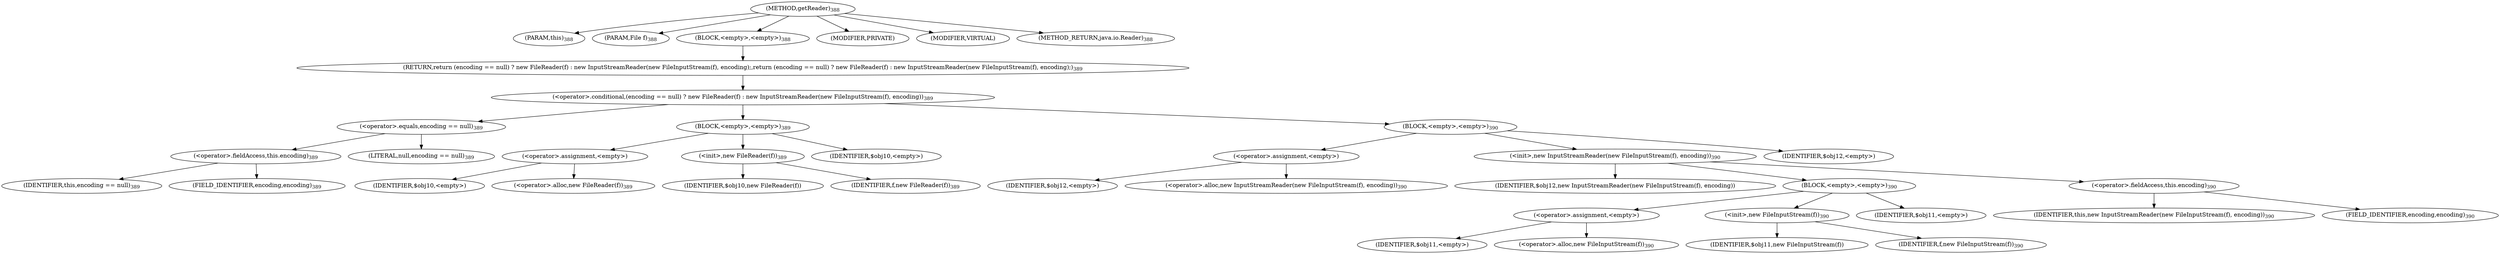 digraph "getReader" {  
"888" [label = <(METHOD,getReader)<SUB>388</SUB>> ]
"889" [label = <(PARAM,this)<SUB>388</SUB>> ]
"890" [label = <(PARAM,File f)<SUB>388</SUB>> ]
"891" [label = <(BLOCK,&lt;empty&gt;,&lt;empty&gt;)<SUB>388</SUB>> ]
"892" [label = <(RETURN,return (encoding == null) ? new FileReader(f) : new InputStreamReader(new FileInputStream(f), encoding);,return (encoding == null) ? new FileReader(f) : new InputStreamReader(new FileInputStream(f), encoding);)<SUB>389</SUB>> ]
"893" [label = <(&lt;operator&gt;.conditional,(encoding == null) ? new FileReader(f) : new InputStreamReader(new FileInputStream(f), encoding))<SUB>389</SUB>> ]
"894" [label = <(&lt;operator&gt;.equals,encoding == null)<SUB>389</SUB>> ]
"895" [label = <(&lt;operator&gt;.fieldAccess,this.encoding)<SUB>389</SUB>> ]
"896" [label = <(IDENTIFIER,this,encoding == null)<SUB>389</SUB>> ]
"897" [label = <(FIELD_IDENTIFIER,encoding,encoding)<SUB>389</SUB>> ]
"898" [label = <(LITERAL,null,encoding == null)<SUB>389</SUB>> ]
"899" [label = <(BLOCK,&lt;empty&gt;,&lt;empty&gt;)<SUB>389</SUB>> ]
"900" [label = <(&lt;operator&gt;.assignment,&lt;empty&gt;)> ]
"901" [label = <(IDENTIFIER,$obj10,&lt;empty&gt;)> ]
"902" [label = <(&lt;operator&gt;.alloc,new FileReader(f))<SUB>389</SUB>> ]
"903" [label = <(&lt;init&gt;,new FileReader(f))<SUB>389</SUB>> ]
"904" [label = <(IDENTIFIER,$obj10,new FileReader(f))> ]
"905" [label = <(IDENTIFIER,f,new FileReader(f))<SUB>389</SUB>> ]
"906" [label = <(IDENTIFIER,$obj10,&lt;empty&gt;)> ]
"907" [label = <(BLOCK,&lt;empty&gt;,&lt;empty&gt;)<SUB>390</SUB>> ]
"908" [label = <(&lt;operator&gt;.assignment,&lt;empty&gt;)> ]
"909" [label = <(IDENTIFIER,$obj12,&lt;empty&gt;)> ]
"910" [label = <(&lt;operator&gt;.alloc,new InputStreamReader(new FileInputStream(f), encoding))<SUB>390</SUB>> ]
"911" [label = <(&lt;init&gt;,new InputStreamReader(new FileInputStream(f), encoding))<SUB>390</SUB>> ]
"912" [label = <(IDENTIFIER,$obj12,new InputStreamReader(new FileInputStream(f), encoding))> ]
"913" [label = <(BLOCK,&lt;empty&gt;,&lt;empty&gt;)<SUB>390</SUB>> ]
"914" [label = <(&lt;operator&gt;.assignment,&lt;empty&gt;)> ]
"915" [label = <(IDENTIFIER,$obj11,&lt;empty&gt;)> ]
"916" [label = <(&lt;operator&gt;.alloc,new FileInputStream(f))<SUB>390</SUB>> ]
"917" [label = <(&lt;init&gt;,new FileInputStream(f))<SUB>390</SUB>> ]
"918" [label = <(IDENTIFIER,$obj11,new FileInputStream(f))> ]
"919" [label = <(IDENTIFIER,f,new FileInputStream(f))<SUB>390</SUB>> ]
"920" [label = <(IDENTIFIER,$obj11,&lt;empty&gt;)> ]
"921" [label = <(&lt;operator&gt;.fieldAccess,this.encoding)<SUB>390</SUB>> ]
"922" [label = <(IDENTIFIER,this,new InputStreamReader(new FileInputStream(f), encoding))<SUB>390</SUB>> ]
"923" [label = <(FIELD_IDENTIFIER,encoding,encoding)<SUB>390</SUB>> ]
"924" [label = <(IDENTIFIER,$obj12,&lt;empty&gt;)> ]
"925" [label = <(MODIFIER,PRIVATE)> ]
"926" [label = <(MODIFIER,VIRTUAL)> ]
"927" [label = <(METHOD_RETURN,java.io.Reader)<SUB>388</SUB>> ]
  "888" -> "889" 
  "888" -> "890" 
  "888" -> "891" 
  "888" -> "925" 
  "888" -> "926" 
  "888" -> "927" 
  "891" -> "892" 
  "892" -> "893" 
  "893" -> "894" 
  "893" -> "899" 
  "893" -> "907" 
  "894" -> "895" 
  "894" -> "898" 
  "895" -> "896" 
  "895" -> "897" 
  "899" -> "900" 
  "899" -> "903" 
  "899" -> "906" 
  "900" -> "901" 
  "900" -> "902" 
  "903" -> "904" 
  "903" -> "905" 
  "907" -> "908" 
  "907" -> "911" 
  "907" -> "924" 
  "908" -> "909" 
  "908" -> "910" 
  "911" -> "912" 
  "911" -> "913" 
  "911" -> "921" 
  "913" -> "914" 
  "913" -> "917" 
  "913" -> "920" 
  "914" -> "915" 
  "914" -> "916" 
  "917" -> "918" 
  "917" -> "919" 
  "921" -> "922" 
  "921" -> "923" 
}
